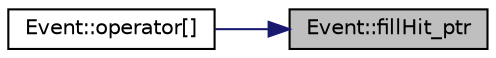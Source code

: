 digraph "Event::fillHit_ptr"
{
 // LATEX_PDF_SIZE
  edge [fontname="Helvetica",fontsize="10",labelfontname="Helvetica",labelfontsize="10"];
  node [fontname="Helvetica",fontsize="10",shape=record];
  rankdir="RL";
  Node1 [label="Event::fillHit_ptr",height=0.2,width=0.4,color="black", fillcolor="grey75", style="filled", fontcolor="black",tooltip=" "];
  Node1 -> Node2 [dir="back",color="midnightblue",fontsize="10",style="solid",fontname="Helvetica"];
  Node2 [label="Event::operator[]",height=0.2,width=0.4,color="black", fillcolor="white", style="filled",URL="$class_event.html#aa655bdd861e9caed124104e60c350d6b",tooltip=" "];
}
